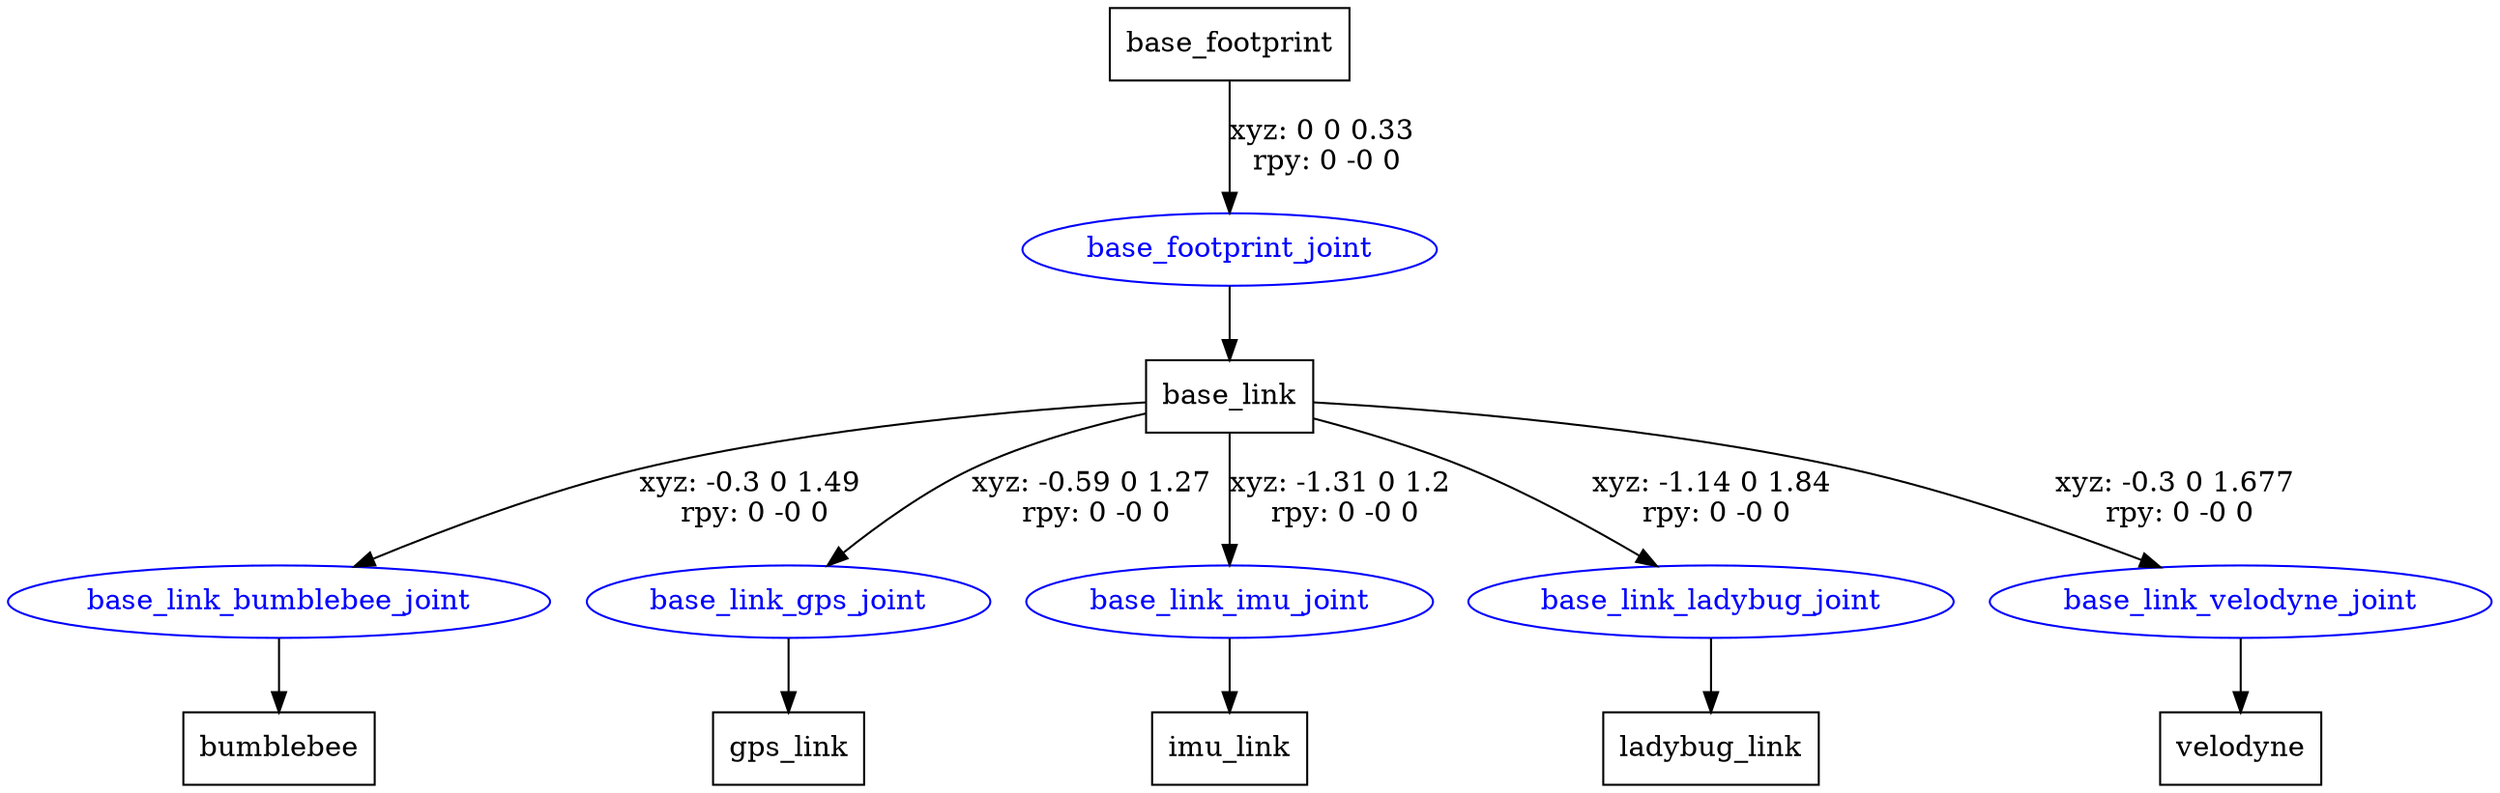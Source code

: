 digraph G {
node [shape=box];
"base_footprint" [label="base_footprint"];
"base_link" [label="base_link"];
"bumblebee" [label="bumblebee"];
"gps_link" [label="gps_link"];
"imu_link" [label="imu_link"];
"ladybug_link" [label="ladybug_link"];
"velodyne" [label="velodyne"];
node [shape=ellipse, color=blue, fontcolor=blue];
"base_footprint" -> "base_footprint_joint" [label="xyz: 0 0 0.33 \nrpy: 0 -0 0"]
"base_footprint_joint" -> "base_link"
"base_link" -> "base_link_bumblebee_joint" [label="xyz: -0.3 0 1.49 \nrpy: 0 -0 0"]
"base_link_bumblebee_joint" -> "bumblebee"
"base_link" -> "base_link_gps_joint" [label="xyz: -0.59 0 1.27 \nrpy: 0 -0 0"]
"base_link_gps_joint" -> "gps_link"
"base_link" -> "base_link_imu_joint" [label="xyz: -1.31 0 1.2 \nrpy: 0 -0 0"]
"base_link_imu_joint" -> "imu_link"
"base_link" -> "base_link_ladybug_joint" [label="xyz: -1.14 0 1.84 \nrpy: 0 -0 0"]
"base_link_ladybug_joint" -> "ladybug_link"
"base_link" -> "base_link_velodyne_joint" [label="xyz: -0.3 0 1.677 \nrpy: 0 -0 0"]
"base_link_velodyne_joint" -> "velodyne"
}
